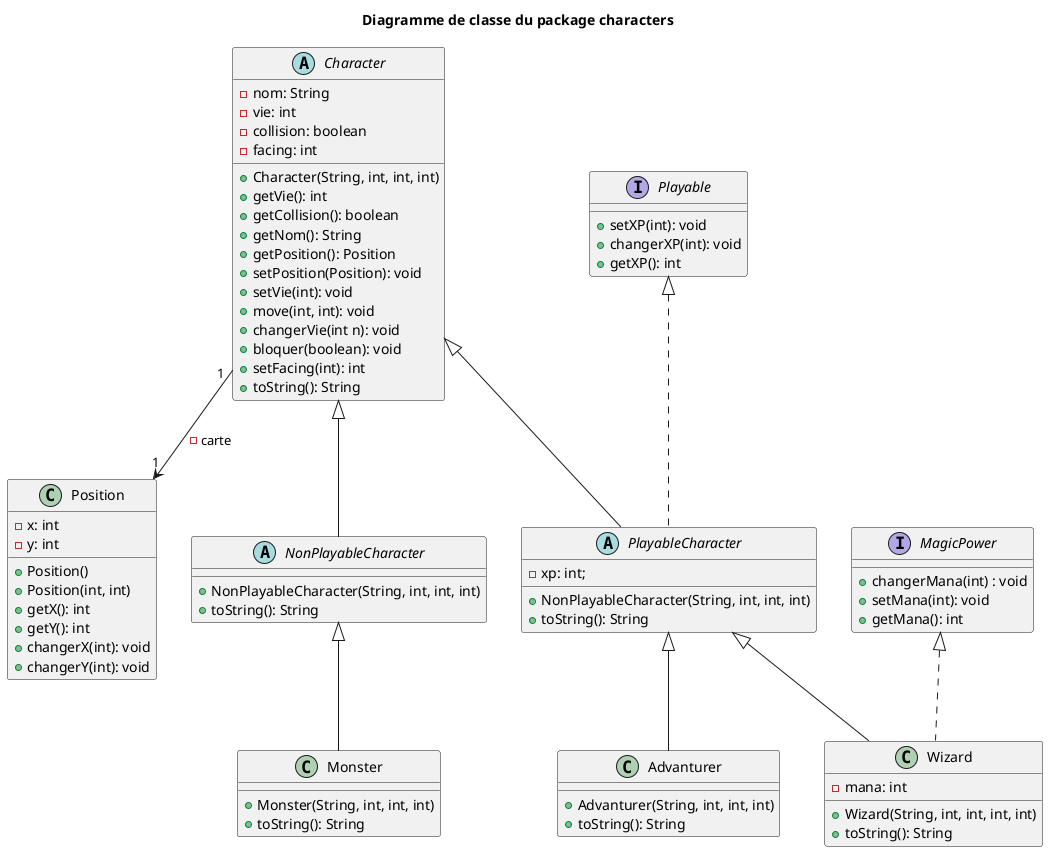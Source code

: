 @startuml

title Diagramme de classe du package characters

Character "1" --> "1" Position : - carte

abstract class Character {
    + Character(String, int, int, int)
    - nom: String
    - vie: int
    - collision: boolean
    - facing: int
    + getVie(): int
    + getCollision(): boolean
    + getNom(): String
    + getPosition(): Position
    + setPosition(Position): void
    + setVie(int): void 
    + move(int, int): void
    + changerVie(int n): void
    + bloquer(boolean): void
    + setFacing(int): int
    + toString(): String
}

interface Playable {
    + setXP(int): void
    + changerXP(int): void
    + getXP(): int
}

interface MagicPower {
    + changerMana(int) : void
    + setMana(int): void
    + getMana(): int
}

abstract class NonPlayableCharacter extends Character {
    + NonPlayableCharacter(String, int, int, int)
    + toString(): String
}
abstract class PlayableCharacter extends Character implements Playable {
    - xp: int;
    + NonPlayableCharacter(String, int, int, int)
    + toString(): String
}

class Advanturer extends PlayableCharacter {
    + Advanturer(String, int, int, int)
    + toString(): String
}
class Wizard extends PlayableCharacter implements MagicPower {
    - mana: int
    + Wizard(String, int, int, int, int)
    + toString(): String
}

class Monster extends NonPlayableCharacter {
    + Monster(String, int, int, int)
    + toString(): String
}

class Position {
    + Position()
    + Position(int, int)
    - x: int
    - y: int
    + getX(): int
    + getY(): int
    + changerX(int): void
    + changerY(int): void
}

@enduml